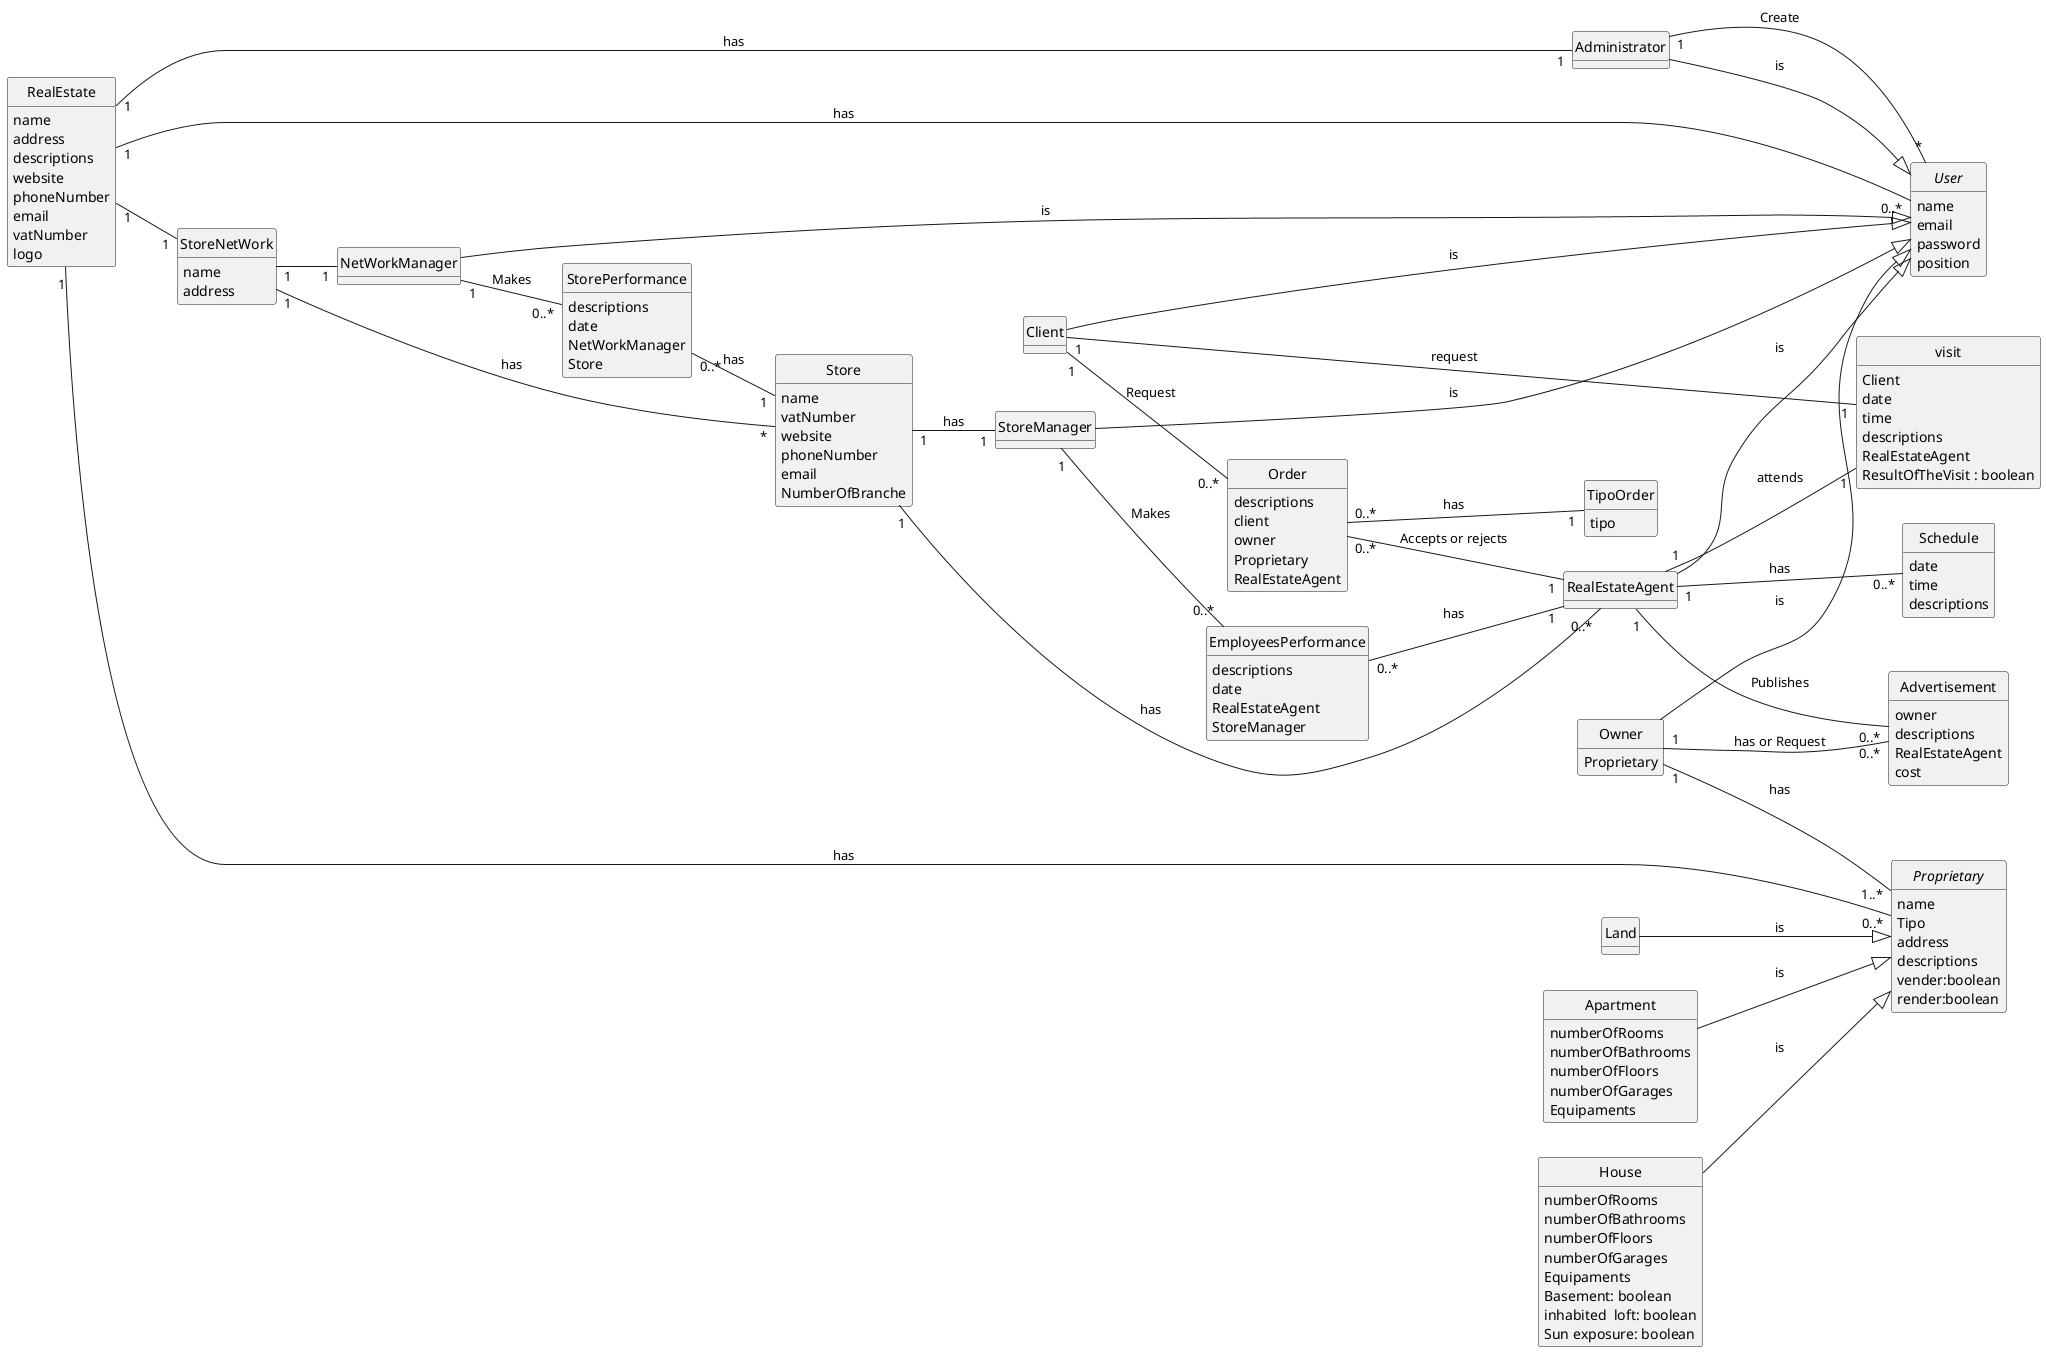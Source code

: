 @startuml
skinparam monochrome true
skinparam packageStyle rectangle
skinparam shadowing false
'skinparam linetype ortho
'left to right direction
skinparam classAttributeIconSize 0
hide circle
hide methods
left to right direction


'title Domain Model

'class Platform {
'  -description
'}

class RealEstate {
    name
    address
    descriptions
    website
    phoneNumber
    email
    vatNumber
    logo
}
class RealEstateAgent {

}

class Client {

}
class Owner {
 Proprietary
}
abstract class User {
    name
    email
    password
    position
}
abstract class Proprietary {
    name
    Tipo
    address
    descriptions
    vender:boolean
    render:boolean
}
class Land{
}

class Apartment{
numberOfRooms
numberOfBathrooms
numberOfFloors
numberOfGarages
Equipaments

}
class House{
numberOfRooms
    numberOfBathrooms
    numberOfFloors
    numberOfGarages
    Equipaments
    Basement: boolean
    inhabited  loft: boolean
    Sun exposure: boolean

}
class Advertisement{
    owner
    descriptions
    RealEstateAgent
    cost
}
class Schedule{
    date
    time
    descriptions
}
class visit{
    Client
    date
    time
    descriptions
    RealEstateAgent
    ResultOfTheVisit : boolean
}
class Order{
    descriptions
    client
    owner
    Proprietary
    RealEstateAgent
}

enum TipoOrder{
tipo
}
class StoreNetWork{
name
address
}
class Store{
name
vatNumber
website
phoneNumber
email
NumberOfBranche
}
class StoreManager{

}
class NetWorkManager{
}
class StorePerformance{
descriptions
date
NetWorkManager
Store
}
class Administrator{
}
class EmployeesPerformance{
descriptions
date
RealEstateAgent
StoreManager
}

RealEstate "1"--"1" StoreNetWork
StoreNetWork "1"--"*" Store : has
Store "1"--"1" StoreManager :has
StoreNetWork "1"--"1" NetWorkManager

Administrator "1"--"*" User : Create

Administrator --|> User : is
StoreManager --|> User : is
NetWorkManager --|> User : is
RealEstateAgent  --|>  User : is
Owner  --|>  User : is
Client  --|>  User : is
RealEstate "1"--" 0..*" User : has
House  --|>  Proprietary : is
Apartment  --|>  Proprietary : is
RealEstate "1"--"0..*" Proprietary : has
Land  --|>  Proprietary : is
Owner "1"--"0..*"Advertisement : has or Request
RealEstateAgent "1"--"0..*"Advertisement : Publishes
Client "1"--"1"visit : request
RealEstateAgent "1"--"1"visit : attends
RealEstateAgent "1"--"0..*"Schedule : has
Order "0..*"--"1" TipoOrder : has
Store "1"--"0..*" RealEstateAgent : has
Client "1"--"0..*" Order : Request
Order "0..*"--"1" RealEstateAgent : Accepts or rejects
StoreManager "1"--"0..*" EmployeesPerformance : Makes
EmployeesPerformance "0..*"--"1" RealEstateAgent : has
RealEstate "1"--"1" Administrator : has
Owner "1"--"1..*" Proprietary : has
NetWorkManager "1"--"0..*" StorePerformance : Makes
StorePerformance "0..*"--"1" Store : has
@enduml